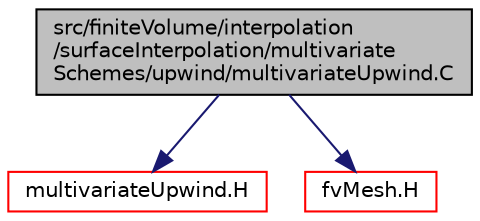 digraph "src/finiteVolume/interpolation/surfaceInterpolation/multivariateSchemes/upwind/multivariateUpwind.C"
{
  bgcolor="transparent";
  edge [fontname="Helvetica",fontsize="10",labelfontname="Helvetica",labelfontsize="10"];
  node [fontname="Helvetica",fontsize="10",shape=record];
  Node0 [label="src/finiteVolume/interpolation\l/surfaceInterpolation/multivariate\lSchemes/upwind/multivariateUpwind.C",height=0.2,width=0.4,color="black", fillcolor="grey75", style="filled", fontcolor="black"];
  Node0 -> Node1 [color="midnightblue",fontsize="10",style="solid",fontname="Helvetica"];
  Node1 [label="multivariateUpwind.H",height=0.2,width=0.4,color="red",URL="$a04286.html"];
  Node0 -> Node195 [color="midnightblue",fontsize="10",style="solid",fontname="Helvetica"];
  Node195 [label="fvMesh.H",height=0.2,width=0.4,color="red",URL="$a03719.html"];
}

